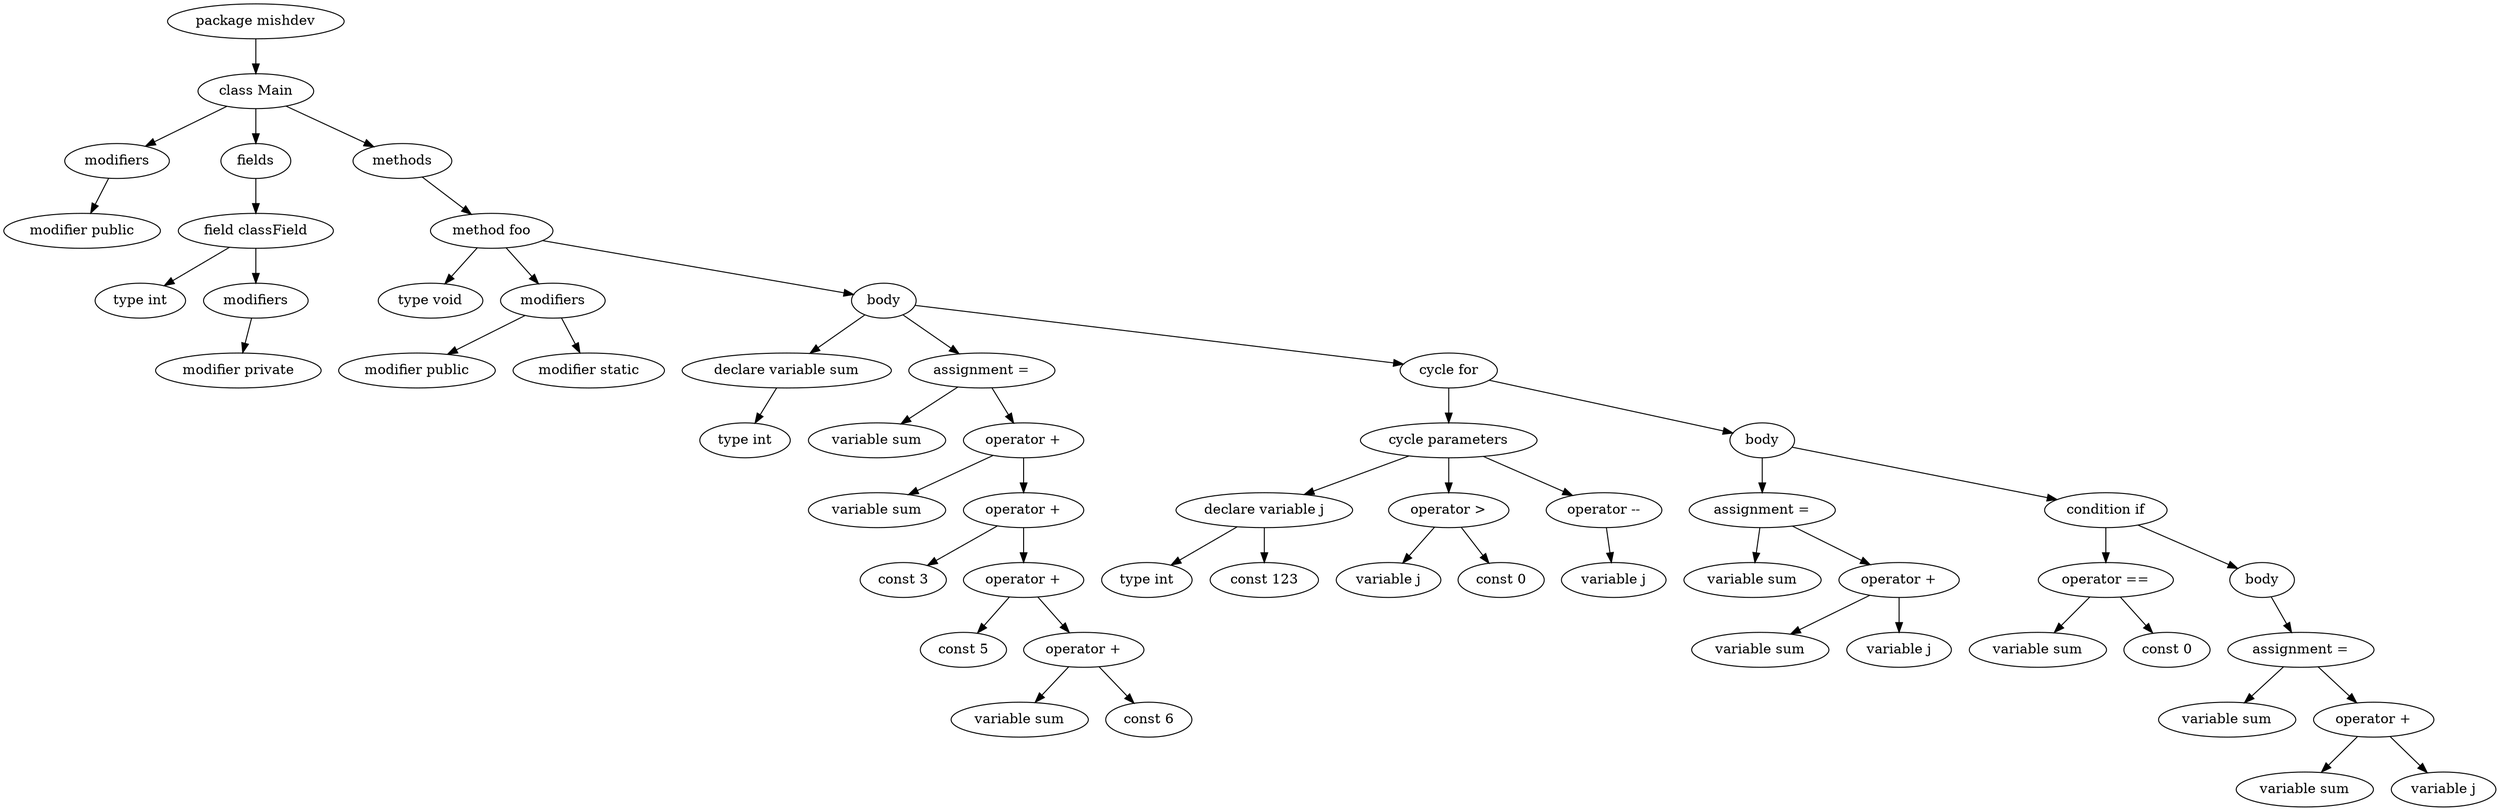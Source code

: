 digraph{
3[label="modifier public"];
2[label="modifiers"];
9[label="type int"];
8[label="modifier private"];
7[label="modifiers"];
6[label="field classField"];
4[label="fields"];
14[label="type void"];
12[label="modifier public"];
13[label="modifier static"];
11[label="modifiers"];
17[label="type int"];
16[label="declare variable sum"];
19[label="variable sum"];
21[label="variable sum"];
23[label="const 3"];
25[label="const 5"];
27[label="variable sum"];
28[label="const 6"];
26[label="operator +"];
24[label="operator +"];
22[label="operator +"];
20[label="operator +"];
18[label="assignment ="];
33[label="type int"];
34[label="const 123"];
32[label="declare variable j"];
36[label="variable j"];
37[label="const 0"];
35[label="operator >"];
39[label="variable j"];
38[label="operator --"];
31[label="cycle parameters"];
42[label="variable sum"];
44[label="variable sum"];
45[label="variable j"];
43[label="operator +"];
41[label="assignment ="];
49[label="variable sum"];
50[label="const 0"];
48[label="operator =="];
53[label="variable sum"];
55[label="variable sum"];
56[label="variable j"];
54[label="operator +"];
52[label="assignment ="];
51[label="body"];
47[label="condition if"];
40[label="body"];
30[label="cycle for"];
15[label="body"];
10[label="method foo"];
5[label="methods"];
1[label="class Main"];
0[label="package mishdev"];
0 -> 1
1 -> 2
2 -> 3
1 -> 4
4 -> 6
6 -> 9
6 -> 7
7 -> 8
1 -> 5
5 -> 10
10 -> 14
10 -> 11
11 -> 12
11 -> 13
10 -> 15
15 -> 16
16 -> 17
15 -> 18
18 -> 19
18 -> 20
20 -> 21
20 -> 22
22 -> 23
22 -> 24
24 -> 25
24 -> 26
26 -> 27
26 -> 28
15 -> 30
30 -> 31
31 -> 32
32 -> 33
32 -> 34
31 -> 35
35 -> 36
35 -> 37
31 -> 38
38 -> 39
30 -> 40
40 -> 41
41 -> 42
41 -> 43
43 -> 44
43 -> 45
40 -> 47
47 -> 48
48 -> 49
48 -> 50
47 -> 51
51 -> 52
52 -> 53
52 -> 54
54 -> 55
54 -> 56

}